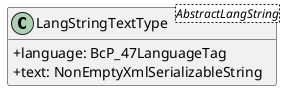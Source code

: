 @startuml
skinparam classAttributeIconSize 0
hide methods

class LangStringTextType<AbstractLangString> {
  +language: BcP_47LanguageTag 
  +text: NonEmptyXmlSerializableString 
}
@enduml